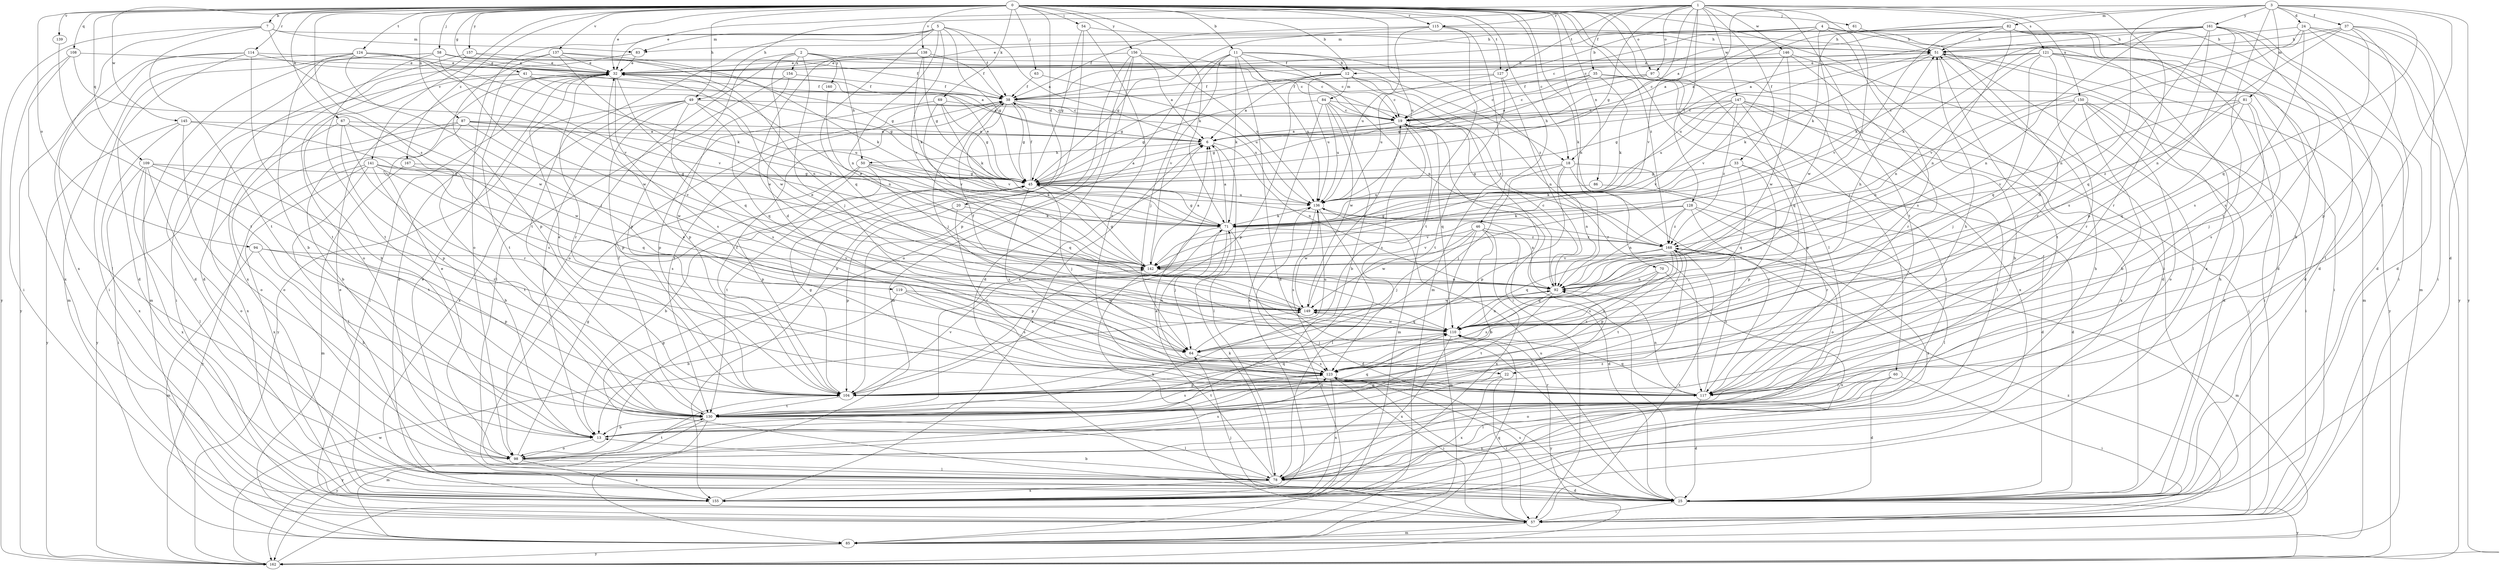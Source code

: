 strict digraph  {
0;
1;
2;
3;
4;
5;
6;
7;
11;
12;
13;
18;
19;
20;
22;
24;
25;
32;
33;
35;
37;
38;
41;
45;
46;
49;
50;
51;
54;
57;
58;
60;
61;
63;
64;
67;
69;
70;
71;
78;
81;
82;
83;
84;
85;
86;
87;
92;
94;
97;
98;
104;
108;
109;
110;
114;
115;
117;
119;
121;
123;
124;
127;
128;
130;
136;
137;
138;
139;
141;
142;
145;
146;
147;
149;
150;
154;
155;
156;
157;
160;
161;
162;
167;
168;
0 -> 7  [label=b];
0 -> 11  [label=b];
0 -> 12  [label=b];
0 -> 18  [label=c];
0 -> 20  [label=d];
0 -> 32  [label=e];
0 -> 41  [label=g];
0 -> 46  [label=h];
0 -> 49  [label=h];
0 -> 54  [label=i];
0 -> 57  [label=i];
0 -> 58  [label=j];
0 -> 60  [label=j];
0 -> 61  [label=j];
0 -> 63  [label=j];
0 -> 67  [label=k];
0 -> 69  [label=k];
0 -> 70  [label=k];
0 -> 71  [label=k];
0 -> 78  [label=l];
0 -> 86  [label=n];
0 -> 87  [label=n];
0 -> 92  [label=n];
0 -> 94  [label=o];
0 -> 97  [label=o];
0 -> 108  [label=q];
0 -> 109  [label=q];
0 -> 114  [label=r];
0 -> 115  [label=r];
0 -> 119  [label=s];
0 -> 124  [label=t];
0 -> 127  [label=t];
0 -> 136  [label=u];
0 -> 137  [label=v];
0 -> 138  [label=v];
0 -> 139  [label=v];
0 -> 141  [label=v];
0 -> 145  [label=w];
0 -> 156  [label=y];
0 -> 157  [label=y];
0 -> 167  [label=z];
0 -> 168  [label=z];
1 -> 18  [label=c];
1 -> 32  [label=e];
1 -> 33  [label=f];
1 -> 35  [label=f];
1 -> 45  [label=g];
1 -> 49  [label=h];
1 -> 97  [label=o];
1 -> 115  [label=r];
1 -> 117  [label=r];
1 -> 121  [label=s];
1 -> 127  [label=t];
1 -> 128  [label=t];
1 -> 130  [label=t];
1 -> 142  [label=v];
1 -> 146  [label=w];
1 -> 147  [label=w];
1 -> 150  [label=x];
1 -> 168  [label=z];
2 -> 18  [label=c];
2 -> 22  [label=d];
2 -> 50  [label=h];
2 -> 64  [label=j];
2 -> 98  [label=o];
2 -> 104  [label=p];
2 -> 154  [label=x];
2 -> 160  [label=y];
3 -> 6  [label=a];
3 -> 22  [label=d];
3 -> 24  [label=d];
3 -> 25  [label=d];
3 -> 37  [label=f];
3 -> 71  [label=k];
3 -> 81  [label=m];
3 -> 82  [label=m];
3 -> 110  [label=q];
3 -> 117  [label=r];
3 -> 130  [label=t];
3 -> 161  [label=y];
4 -> 6  [label=a];
4 -> 12  [label=b];
4 -> 19  [label=c];
4 -> 25  [label=d];
4 -> 83  [label=m];
4 -> 117  [label=r];
4 -> 123  [label=s];
4 -> 149  [label=w];
4 -> 155  [label=x];
5 -> 6  [label=a];
5 -> 38  [label=f];
5 -> 45  [label=g];
5 -> 83  [label=m];
5 -> 92  [label=n];
5 -> 98  [label=o];
5 -> 110  [label=q];
5 -> 130  [label=t];
5 -> 142  [label=v];
6 -> 50  [label=h];
6 -> 78  [label=l];
6 -> 92  [label=n];
7 -> 51  [label=h];
7 -> 83  [label=m];
7 -> 130  [label=t];
7 -> 142  [label=v];
7 -> 155  [label=x];
7 -> 162  [label=y];
11 -> 12  [label=b];
11 -> 25  [label=d];
11 -> 64  [label=j];
11 -> 71  [label=k];
11 -> 92  [label=n];
11 -> 98  [label=o];
11 -> 136  [label=u];
11 -> 142  [label=v];
11 -> 168  [label=z];
12 -> 6  [label=a];
12 -> 19  [label=c];
12 -> 45  [label=g];
12 -> 57  [label=i];
12 -> 84  [label=m];
12 -> 104  [label=p];
12 -> 117  [label=r];
12 -> 136  [label=u];
13 -> 92  [label=n];
13 -> 98  [label=o];
18 -> 25  [label=d];
18 -> 45  [label=g];
18 -> 64  [label=j];
18 -> 92  [label=n];
18 -> 104  [label=p];
18 -> 117  [label=r];
19 -> 6  [label=a];
19 -> 45  [label=g];
19 -> 85  [label=m];
19 -> 110  [label=q];
19 -> 123  [label=s];
20 -> 71  [label=k];
20 -> 104  [label=p];
20 -> 117  [label=r];
22 -> 57  [label=i];
22 -> 104  [label=p];
22 -> 155  [label=x];
24 -> 25  [label=d];
24 -> 51  [label=h];
24 -> 57  [label=i];
24 -> 92  [label=n];
24 -> 123  [label=s];
24 -> 142  [label=v];
24 -> 162  [label=y];
25 -> 19  [label=c];
25 -> 45  [label=g];
25 -> 51  [label=h];
25 -> 57  [label=i];
25 -> 123  [label=s];
25 -> 136  [label=u];
25 -> 162  [label=y];
32 -> 38  [label=f];
32 -> 51  [label=h];
32 -> 57  [label=i];
32 -> 110  [label=q];
32 -> 117  [label=r];
32 -> 123  [label=s];
32 -> 130  [label=t];
33 -> 25  [label=d];
33 -> 45  [label=g];
33 -> 71  [label=k];
33 -> 104  [label=p];
33 -> 110  [label=q];
35 -> 19  [label=c];
35 -> 38  [label=f];
35 -> 45  [label=g];
35 -> 71  [label=k];
35 -> 78  [label=l];
35 -> 155  [label=x];
37 -> 25  [label=d];
37 -> 51  [label=h];
37 -> 71  [label=k];
37 -> 92  [label=n];
37 -> 104  [label=p];
37 -> 123  [label=s];
37 -> 162  [label=y];
38 -> 19  [label=c];
38 -> 45  [label=g];
38 -> 64  [label=j];
38 -> 130  [label=t];
38 -> 136  [label=u];
38 -> 142  [label=v];
41 -> 6  [label=a];
41 -> 13  [label=b];
41 -> 38  [label=f];
41 -> 45  [label=g];
41 -> 57  [label=i];
45 -> 6  [label=a];
45 -> 13  [label=b];
45 -> 32  [label=e];
45 -> 38  [label=f];
45 -> 64  [label=j];
45 -> 123  [label=s];
45 -> 136  [label=u];
46 -> 13  [label=b];
46 -> 25  [label=d];
46 -> 64  [label=j];
46 -> 85  [label=m];
46 -> 142  [label=v];
46 -> 149  [label=w];
46 -> 155  [label=x];
46 -> 168  [label=z];
49 -> 13  [label=b];
49 -> 19  [label=c];
49 -> 104  [label=p];
49 -> 110  [label=q];
49 -> 123  [label=s];
49 -> 136  [label=u];
49 -> 155  [label=x];
49 -> 162  [label=y];
50 -> 45  [label=g];
50 -> 71  [label=k];
50 -> 78  [label=l];
50 -> 104  [label=p];
50 -> 110  [label=q];
50 -> 130  [label=t];
51 -> 32  [label=e];
51 -> 71  [label=k];
51 -> 78  [label=l];
51 -> 85  [label=m];
51 -> 130  [label=t];
51 -> 136  [label=u];
54 -> 45  [label=g];
54 -> 51  [label=h];
54 -> 117  [label=r];
54 -> 155  [label=x];
57 -> 64  [label=j];
57 -> 71  [label=k];
57 -> 85  [label=m];
57 -> 123  [label=s];
57 -> 168  [label=z];
58 -> 19  [label=c];
58 -> 25  [label=d];
58 -> 32  [label=e];
58 -> 38  [label=f];
58 -> 85  [label=m];
58 -> 130  [label=t];
58 -> 149  [label=w];
60 -> 25  [label=d];
60 -> 57  [label=i];
60 -> 78  [label=l];
60 -> 98  [label=o];
60 -> 117  [label=r];
61 -> 51  [label=h];
63 -> 38  [label=f];
63 -> 136  [label=u];
64 -> 123  [label=s];
64 -> 136  [label=u];
67 -> 6  [label=a];
67 -> 98  [label=o];
67 -> 104  [label=p];
67 -> 117  [label=r];
67 -> 123  [label=s];
69 -> 19  [label=c];
69 -> 45  [label=g];
69 -> 71  [label=k];
69 -> 104  [label=p];
69 -> 142  [label=v];
70 -> 92  [label=n];
70 -> 110  [label=q];
70 -> 123  [label=s];
70 -> 155  [label=x];
71 -> 6  [label=a];
71 -> 25  [label=d];
71 -> 45  [label=g];
71 -> 64  [label=j];
71 -> 104  [label=p];
71 -> 123  [label=s];
71 -> 168  [label=z];
78 -> 6  [label=a];
78 -> 13  [label=b];
78 -> 25  [label=d];
78 -> 32  [label=e];
78 -> 51  [label=h];
78 -> 71  [label=k];
78 -> 155  [label=x];
78 -> 168  [label=z];
81 -> 19  [label=c];
81 -> 64  [label=j];
81 -> 110  [label=q];
81 -> 123  [label=s];
81 -> 142  [label=v];
81 -> 168  [label=z];
82 -> 6  [label=a];
82 -> 13  [label=b];
82 -> 25  [label=d];
82 -> 32  [label=e];
82 -> 38  [label=f];
82 -> 51  [label=h];
82 -> 57  [label=i];
82 -> 92  [label=n];
82 -> 142  [label=v];
83 -> 25  [label=d];
83 -> 32  [label=e];
84 -> 13  [label=b];
84 -> 19  [label=c];
84 -> 45  [label=g];
84 -> 136  [label=u];
84 -> 149  [label=w];
84 -> 155  [label=x];
84 -> 168  [label=z];
85 -> 110  [label=q];
85 -> 162  [label=y];
85 -> 168  [label=z];
86 -> 117  [label=r];
86 -> 136  [label=u];
87 -> 6  [label=a];
87 -> 13  [label=b];
87 -> 71  [label=k];
87 -> 142  [label=v];
87 -> 149  [label=w];
87 -> 155  [label=x];
87 -> 162  [label=y];
92 -> 19  [label=c];
92 -> 123  [label=s];
92 -> 130  [label=t];
92 -> 149  [label=w];
94 -> 13  [label=b];
94 -> 85  [label=m];
94 -> 104  [label=p];
94 -> 142  [label=v];
97 -> 6  [label=a];
97 -> 13  [label=b];
97 -> 19  [label=c];
97 -> 38  [label=f];
97 -> 57  [label=i];
97 -> 110  [label=q];
98 -> 32  [label=e];
98 -> 45  [label=g];
98 -> 78  [label=l];
98 -> 123  [label=s];
98 -> 130  [label=t];
98 -> 155  [label=x];
104 -> 32  [label=e];
104 -> 38  [label=f];
104 -> 45  [label=g];
104 -> 110  [label=q];
104 -> 130  [label=t];
104 -> 142  [label=v];
104 -> 162  [label=y];
108 -> 32  [label=e];
108 -> 57  [label=i];
108 -> 149  [label=w];
108 -> 155  [label=x];
109 -> 45  [label=g];
109 -> 57  [label=i];
109 -> 78  [label=l];
109 -> 98  [label=o];
109 -> 117  [label=r];
109 -> 130  [label=t];
109 -> 155  [label=x];
110 -> 38  [label=f];
110 -> 64  [label=j];
110 -> 92  [label=n];
110 -> 149  [label=w];
110 -> 155  [label=x];
110 -> 162  [label=y];
114 -> 6  [label=a];
114 -> 25  [label=d];
114 -> 32  [label=e];
114 -> 78  [label=l];
114 -> 130  [label=t];
114 -> 162  [label=y];
115 -> 38  [label=f];
115 -> 45  [label=g];
115 -> 51  [label=h];
115 -> 85  [label=m];
115 -> 130  [label=t];
115 -> 136  [label=u];
117 -> 25  [label=d];
117 -> 32  [label=e];
117 -> 51  [label=h];
117 -> 92  [label=n];
117 -> 110  [label=q];
117 -> 168  [label=z];
119 -> 13  [label=b];
119 -> 64  [label=j];
119 -> 123  [label=s];
119 -> 149  [label=w];
121 -> 25  [label=d];
121 -> 32  [label=e];
121 -> 38  [label=f];
121 -> 57  [label=i];
121 -> 92  [label=n];
121 -> 110  [label=q];
121 -> 117  [label=r];
121 -> 162  [label=y];
123 -> 57  [label=i];
123 -> 104  [label=p];
123 -> 117  [label=r];
123 -> 130  [label=t];
123 -> 155  [label=x];
124 -> 13  [label=b];
124 -> 32  [label=e];
124 -> 57  [label=i];
124 -> 64  [label=j];
124 -> 71  [label=k];
124 -> 85  [label=m];
124 -> 142  [label=v];
127 -> 38  [label=f];
127 -> 92  [label=n];
127 -> 130  [label=t];
127 -> 136  [label=u];
128 -> 71  [label=k];
128 -> 78  [label=l];
128 -> 92  [label=n];
128 -> 98  [label=o];
128 -> 142  [label=v];
128 -> 155  [label=x];
128 -> 168  [label=z];
130 -> 6  [label=a];
130 -> 13  [label=b];
130 -> 38  [label=f];
130 -> 78  [label=l];
130 -> 85  [label=m];
130 -> 110  [label=q];
130 -> 123  [label=s];
130 -> 162  [label=y];
136 -> 71  [label=k];
136 -> 78  [label=l];
136 -> 92  [label=n];
136 -> 123  [label=s];
136 -> 149  [label=w];
137 -> 32  [label=e];
137 -> 71  [label=k];
137 -> 92  [label=n];
137 -> 104  [label=p];
137 -> 149  [label=w];
137 -> 155  [label=x];
138 -> 19  [label=c];
138 -> 32  [label=e];
138 -> 38  [label=f];
138 -> 45  [label=g];
138 -> 71  [label=k];
138 -> 149  [label=w];
139 -> 130  [label=t];
141 -> 13  [label=b];
141 -> 45  [label=g];
141 -> 78  [label=l];
141 -> 110  [label=q];
141 -> 123  [label=s];
141 -> 155  [label=x];
141 -> 162  [label=y];
142 -> 6  [label=a];
142 -> 32  [label=e];
142 -> 45  [label=g];
142 -> 92  [label=n];
145 -> 6  [label=a];
145 -> 98  [label=o];
145 -> 149  [label=w];
145 -> 155  [label=x];
145 -> 162  [label=y];
146 -> 25  [label=d];
146 -> 32  [label=e];
146 -> 117  [label=r];
146 -> 142  [label=v];
146 -> 149  [label=w];
147 -> 19  [label=c];
147 -> 45  [label=g];
147 -> 57  [label=i];
147 -> 78  [label=l];
147 -> 104  [label=p];
147 -> 136  [label=u];
147 -> 142  [label=v];
147 -> 155  [label=x];
147 -> 168  [label=z];
149 -> 19  [label=c];
149 -> 32  [label=e];
149 -> 51  [label=h];
149 -> 110  [label=q];
150 -> 13  [label=b];
150 -> 19  [label=c];
150 -> 25  [label=d];
150 -> 57  [label=i];
150 -> 64  [label=j];
150 -> 92  [label=n];
150 -> 98  [label=o];
154 -> 38  [label=f];
154 -> 78  [label=l];
154 -> 104  [label=p];
155 -> 6  [label=a];
155 -> 32  [label=e];
156 -> 6  [label=a];
156 -> 19  [label=c];
156 -> 25  [label=d];
156 -> 32  [label=e];
156 -> 85  [label=m];
156 -> 104  [label=p];
156 -> 136  [label=u];
157 -> 25  [label=d];
157 -> 32  [label=e];
157 -> 45  [label=g];
157 -> 98  [label=o];
160 -> 92  [label=n];
161 -> 6  [label=a];
161 -> 19  [label=c];
161 -> 51  [label=h];
161 -> 71  [label=k];
161 -> 78  [label=l];
161 -> 85  [label=m];
161 -> 92  [label=n];
161 -> 104  [label=p];
161 -> 110  [label=q];
161 -> 117  [label=r];
161 -> 123  [label=s];
162 -> 136  [label=u];
162 -> 149  [label=w];
167 -> 45  [label=g];
167 -> 85  [label=m];
167 -> 130  [label=t];
168 -> 45  [label=g];
168 -> 85  [label=m];
168 -> 104  [label=p];
168 -> 110  [label=q];
168 -> 123  [label=s];
168 -> 130  [label=t];
168 -> 142  [label=v];
}
